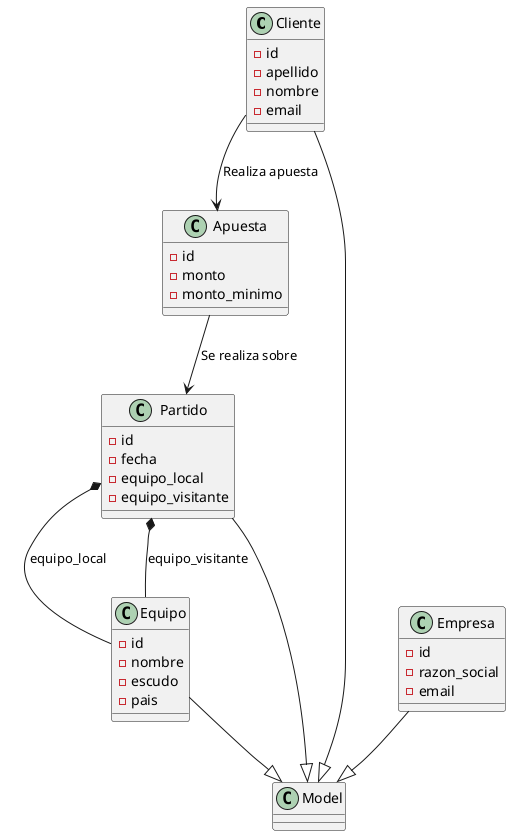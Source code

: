 @startuml:
class Cliente {
    - id
    - apellido
    - nombre
    - email
}

class Empresa {
    - id
    - razon_social
    - email
}

class Equipo {
    - id
    - nombre
    - escudo
    - pais
}


class Apuesta {
    - id
    - monto
    - monto_minimo
}

class Partido {
    - id
    - fecha
    - equipo_local
    - equipo_visitante

}

Partido *-- Equipo: equipo_local
Partido *-- Equipo: equipo_visitante
Cliente --> Apuesta: Realiza apuesta
Cliente --|> Model
Empresa --|> Model
Equipo --|> Model
Partido --|> Model
Apuesta --> Partido: Se realiza sobre


@enduml